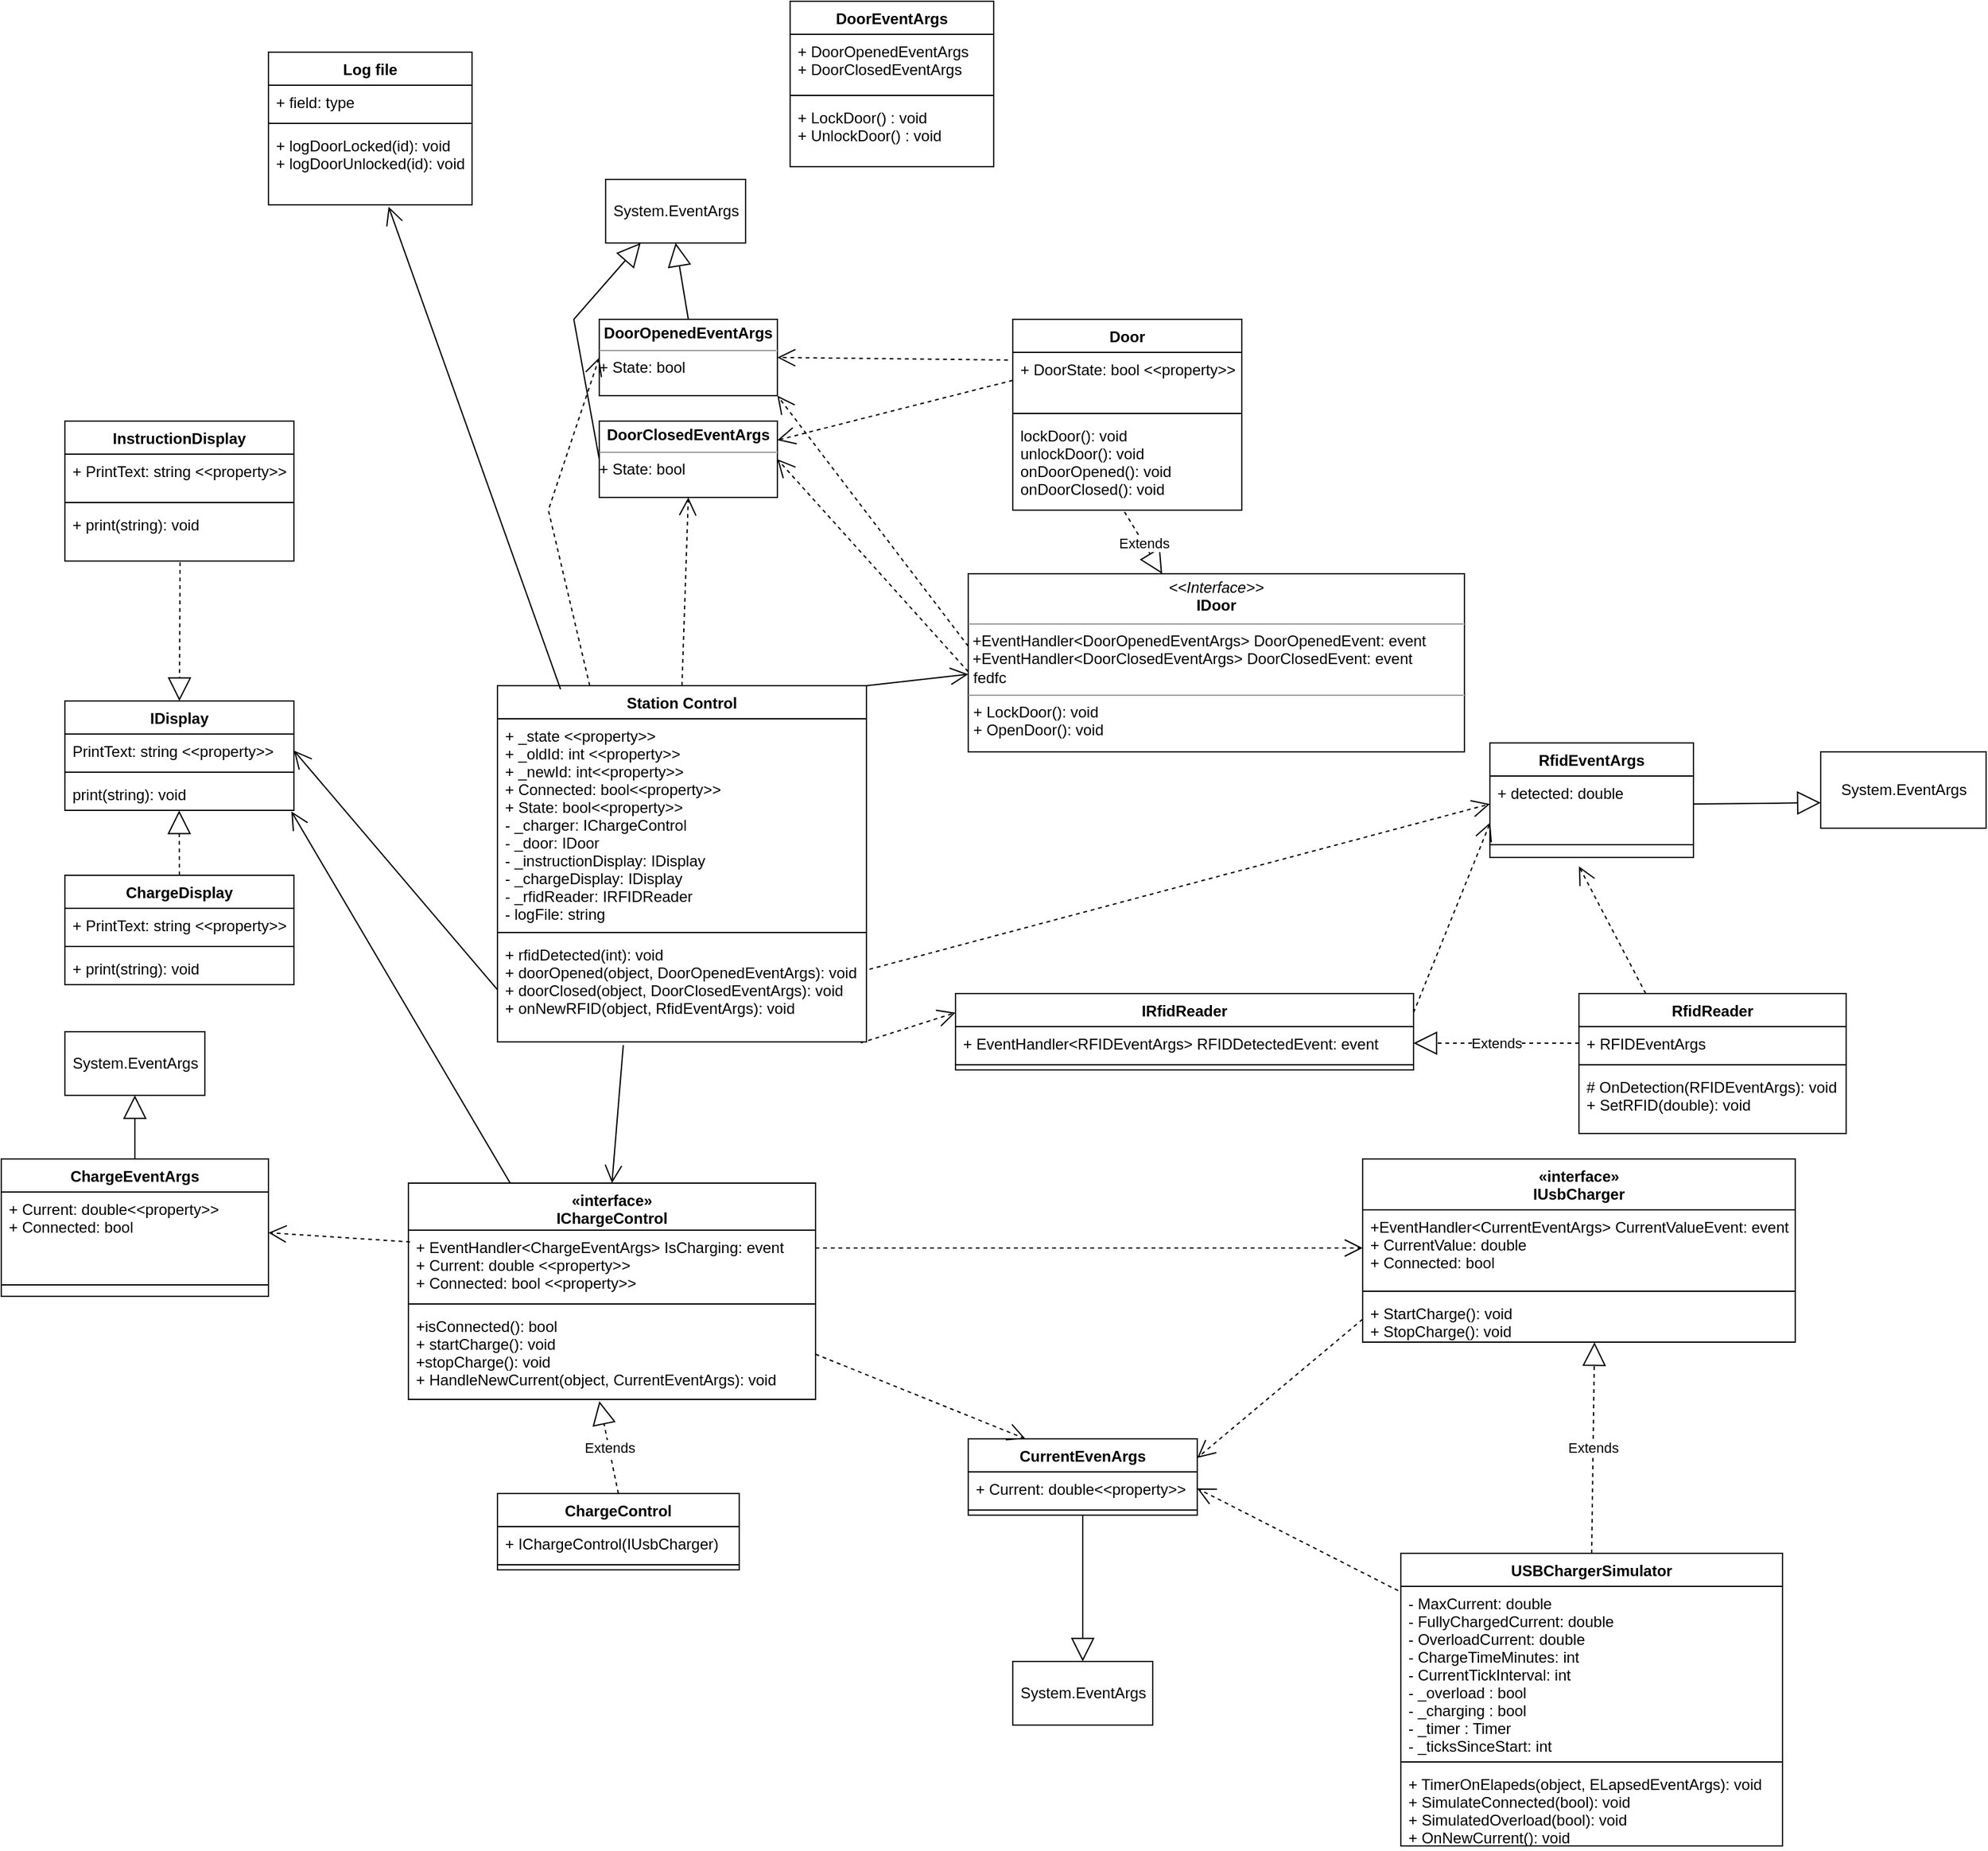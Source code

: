 <mxfile version="13.9.9" type="device"><diagram id="M8B4L-a6cHP2APJxVHDF" name="Side-1"><mxGraphModel dx="1504" dy="2314" grid="1" gridSize="10" guides="1" tooltips="1" connect="1" arrows="1" fold="1" page="1" pageScale="1" pageWidth="1200" pageHeight="1600" math="0" shadow="0"><root><mxCell id="0"/><mxCell id="1" parent="0"/><mxCell id="GhwjxGsXcL0qUjxKpyKz-1" value="InstructionDisplay" style="swimlane;fontStyle=1;align=center;verticalAlign=top;childLayout=stackLayout;horizontal=1;startSize=26;horizontalStack=0;resizeParent=1;resizeParentMax=0;resizeLast=0;collapsible=1;marginBottom=0;" parent="1" vertex="1"><mxGeometry x="100" y="60" width="180" height="110" as="geometry"/></mxCell><mxCell id="GhwjxGsXcL0qUjxKpyKz-2" value="+ PrintText: string &lt;&lt;property&gt;&gt;" style="text;strokeColor=none;fillColor=none;align=left;verticalAlign=top;spacingLeft=4;spacingRight=4;overflow=hidden;rotatable=0;points=[[0,0.5],[1,0.5]];portConstraint=eastwest;" parent="GhwjxGsXcL0qUjxKpyKz-1" vertex="1"><mxGeometry y="26" width="180" height="34" as="geometry"/></mxCell><mxCell id="GhwjxGsXcL0qUjxKpyKz-3" value="" style="line;strokeWidth=1;fillColor=none;align=left;verticalAlign=middle;spacingTop=-1;spacingLeft=3;spacingRight=3;rotatable=0;labelPosition=right;points=[];portConstraint=eastwest;" parent="GhwjxGsXcL0qUjxKpyKz-1" vertex="1"><mxGeometry y="60" width="180" height="8" as="geometry"/></mxCell><mxCell id="GhwjxGsXcL0qUjxKpyKz-4" value="+ print(string): void" style="text;strokeColor=none;fillColor=none;align=left;verticalAlign=top;spacingLeft=4;spacingRight=4;overflow=hidden;rotatable=0;points=[[0,0.5],[1,0.5]];portConstraint=eastwest;" parent="GhwjxGsXcL0qUjxKpyKz-1" vertex="1"><mxGeometry y="68" width="180" height="42" as="geometry"/></mxCell><mxCell id="GhwjxGsXcL0qUjxKpyKz-5" value="ChargeControl" style="swimlane;fontStyle=1;align=center;verticalAlign=top;childLayout=stackLayout;horizontal=1;startSize=26;horizontalStack=0;resizeParent=1;resizeParentMax=0;resizeLast=0;collapsible=1;marginBottom=0;" parent="1" vertex="1"><mxGeometry x="440" y="903" width="190" height="60" as="geometry"/></mxCell><mxCell id="GhwjxGsXcL0qUjxKpyKz-6" value="+ IChargeControl(IUsbCharger)" style="text;strokeColor=none;fillColor=none;align=left;verticalAlign=top;spacingLeft=4;spacingRight=4;overflow=hidden;rotatable=0;points=[[0,0.5],[1,0.5]];portConstraint=eastwest;" parent="GhwjxGsXcL0qUjxKpyKz-5" vertex="1"><mxGeometry y="26" width="190" height="26" as="geometry"/></mxCell><mxCell id="GhwjxGsXcL0qUjxKpyKz-7" value="" style="line;strokeWidth=1;fillColor=none;align=left;verticalAlign=middle;spacingTop=-1;spacingLeft=3;spacingRight=3;rotatable=0;labelPosition=right;points=[];portConstraint=eastwest;" parent="GhwjxGsXcL0qUjxKpyKz-5" vertex="1"><mxGeometry y="52" width="190" height="8" as="geometry"/></mxCell><mxCell id="GhwjxGsXcL0qUjxKpyKz-9" value="Station Control" style="swimlane;fontStyle=1;align=center;verticalAlign=top;childLayout=stackLayout;horizontal=1;startSize=26;horizontalStack=0;resizeParent=1;resizeParentMax=0;resizeLast=0;collapsible=1;marginBottom=0;" parent="1" vertex="1"><mxGeometry x="440" y="268" width="290" height="280" as="geometry"/></mxCell><mxCell id="GhwjxGsXcL0qUjxKpyKz-10" value="+ _state &lt;&lt;property&gt;&gt;&#10;+ _oldId: int &lt;&lt;property&gt;&gt;&#10;+ _newId: int&lt;&lt;property&gt;&gt;&#10;+ Connected: bool&lt;&lt;property&gt;&gt;&#10;+ State: bool&lt;&lt;property&gt;&gt;&#10;- _charger: IChargeControl&#10;- _door: IDoor&#10;- _instructionDisplay: IDisplay&#10;- _chargeDisplay: IDisplay&#10;- _rfidReader: IRFIDReader&#10;- logFile: string" style="text;strokeColor=none;fillColor=none;align=left;verticalAlign=top;spacingLeft=4;spacingRight=4;overflow=hidden;rotatable=0;points=[[0,0.5],[1,0.5]];portConstraint=eastwest;" parent="GhwjxGsXcL0qUjxKpyKz-9" vertex="1"><mxGeometry y="26" width="290" height="164" as="geometry"/></mxCell><mxCell id="GhwjxGsXcL0qUjxKpyKz-11" value="" style="line;strokeWidth=1;fillColor=none;align=left;verticalAlign=middle;spacingTop=-1;spacingLeft=3;spacingRight=3;rotatable=0;labelPosition=right;points=[];portConstraint=eastwest;" parent="GhwjxGsXcL0qUjxKpyKz-9" vertex="1"><mxGeometry y="190" width="290" height="8" as="geometry"/></mxCell><mxCell id="GhwjxGsXcL0qUjxKpyKz-12" value="+ rfidDetected(int): void&#10;+ doorOpened(object, DoorOpenedEventArgs): void&#10;+ doorClosed(object, DoorClosedEventArgs): void&#10;+ onNewRFID(object, RfidEventArgs): void&#10;" style="text;strokeColor=none;fillColor=none;align=left;verticalAlign=top;spacingLeft=4;spacingRight=4;overflow=hidden;rotatable=0;points=[[0,0.5],[1,0.5]];portConstraint=eastwest;" parent="GhwjxGsXcL0qUjxKpyKz-9" vertex="1"><mxGeometry y="198" width="290" height="82" as="geometry"/></mxCell><mxCell id="GhwjxGsXcL0qUjxKpyKz-21" value="Log file" style="swimlane;fontStyle=1;align=center;verticalAlign=top;childLayout=stackLayout;horizontal=1;startSize=26;horizontalStack=0;resizeParent=1;resizeParentMax=0;resizeLast=0;collapsible=1;marginBottom=0;" parent="1" vertex="1"><mxGeometry x="260" y="-230" width="160" height="120" as="geometry"/></mxCell><mxCell id="GhwjxGsXcL0qUjxKpyKz-22" value="+ field: type" style="text;strokeColor=none;fillColor=none;align=left;verticalAlign=top;spacingLeft=4;spacingRight=4;overflow=hidden;rotatable=0;points=[[0,0.5],[1,0.5]];portConstraint=eastwest;" parent="GhwjxGsXcL0qUjxKpyKz-21" vertex="1"><mxGeometry y="26" width="160" height="26" as="geometry"/></mxCell><mxCell id="GhwjxGsXcL0qUjxKpyKz-23" value="" style="line;strokeWidth=1;fillColor=none;align=left;verticalAlign=middle;spacingTop=-1;spacingLeft=3;spacingRight=3;rotatable=0;labelPosition=right;points=[];portConstraint=eastwest;" parent="GhwjxGsXcL0qUjxKpyKz-21" vertex="1"><mxGeometry y="52" width="160" height="8" as="geometry"/></mxCell><mxCell id="GhwjxGsXcL0qUjxKpyKz-24" value="+ logDoorLocked(id): void&#10;+ logDoorUnlocked(id): void" style="text;strokeColor=none;fillColor=none;align=left;verticalAlign=top;spacingLeft=4;spacingRight=4;overflow=hidden;rotatable=0;points=[[0,0.5],[1,0.5]];portConstraint=eastwest;" parent="GhwjxGsXcL0qUjxKpyKz-21" vertex="1"><mxGeometry y="60" width="160" height="60" as="geometry"/></mxCell><mxCell id="GhwjxGsXcL0qUjxKpyKz-25" value="USBChargerSimulator" style="swimlane;fontStyle=1;align=center;verticalAlign=top;childLayout=stackLayout;horizontal=1;startSize=26;horizontalStack=0;resizeParent=1;resizeParentMax=0;resizeLast=0;collapsible=1;marginBottom=0;" parent="1" vertex="1"><mxGeometry x="1150" y="950" width="300" height="230" as="geometry"/></mxCell><mxCell id="GhwjxGsXcL0qUjxKpyKz-26" value="- MaxCurrent: double&#10;- FullyChargedCurrent: double&#10;- OverloadCurrent: double&#10;- ChargeTimeMinutes: int&#10;- CurrentTickInterval: int&#10;- _overload : bool&#10;- _charging : bool&#10;- _timer : Timer&#10;- _ticksSinceStart: int" style="text;strokeColor=none;fillColor=none;align=left;verticalAlign=top;spacingLeft=4;spacingRight=4;overflow=hidden;rotatable=0;points=[[0,0.5],[1,0.5]];portConstraint=eastwest;" parent="GhwjxGsXcL0qUjxKpyKz-25" vertex="1"><mxGeometry y="26" width="300" height="134" as="geometry"/></mxCell><mxCell id="GhwjxGsXcL0qUjxKpyKz-27" value="" style="line;strokeWidth=1;fillColor=none;align=left;verticalAlign=middle;spacingTop=-1;spacingLeft=3;spacingRight=3;rotatable=0;labelPosition=right;points=[];portConstraint=eastwest;" parent="GhwjxGsXcL0qUjxKpyKz-25" vertex="1"><mxGeometry y="160" width="300" height="8" as="geometry"/></mxCell><mxCell id="GhwjxGsXcL0qUjxKpyKz-28" value="+ TimerOnElapeds(object, ELapsedEventArgs): void&#10;+ SimulateConnected(bool): void&#10;+ SimulatedOverload(bool): void&#10;+ OnNewCurrent(): void" style="text;strokeColor=none;fillColor=none;align=left;verticalAlign=top;spacingLeft=4;spacingRight=4;overflow=hidden;rotatable=0;points=[[0,0.5],[1,0.5]];portConstraint=eastwest;" parent="GhwjxGsXcL0qUjxKpyKz-25" vertex="1"><mxGeometry y="168" width="300" height="62" as="geometry"/></mxCell><mxCell id="GhwjxGsXcL0qUjxKpyKz-32" value="Extends" style="endArrow=block;endSize=16;endFill=0;html=1;rounded=0;exitX=0.5;exitY=0;exitDx=0;exitDy=0;entryX=0.536;entryY=1.005;entryDx=0;entryDy=0;entryPerimeter=0;dashed=1;" parent="1" source="GhwjxGsXcL0qUjxKpyKz-25" target="GhwjxGsXcL0qUjxKpyKz-43" edge="1"><mxGeometry width="160" relative="1" as="geometry"><mxPoint x="1170" y="670" as="sourcePoint"/><mxPoint x="1278" y="630" as="targetPoint"/></mxGeometry></mxCell><mxCell id="GhwjxGsXcL0qUjxKpyKz-33" value="Extends" style="endArrow=block;endSize=16;endFill=0;html=1;rounded=0;dashed=1;exitX=0.488;exitY=1.019;exitDx=0;exitDy=0;exitPerimeter=0;" parent="1" edge="1" target="pkkwGSRMm9zGCnk-xLgC-27" source="WpvBjVTXzfyL3AGCRuRO-4"><mxGeometry width="160" relative="1" as="geometry"><mxPoint x="890" y="160" as="sourcePoint"/><mxPoint x="890" y="230" as="targetPoint"/></mxGeometry></mxCell><mxCell id="GhwjxGsXcL0qUjxKpyKz-35" value="Extends" style="endArrow=block;endSize=16;endFill=0;html=1;rounded=0;exitX=0.5;exitY=0;exitDx=0;exitDy=0;entryX=0.469;entryY=1.02;entryDx=0;entryDy=0;entryPerimeter=0;dashed=1;" parent="1" source="GhwjxGsXcL0qUjxKpyKz-5" target="GhwjxGsXcL0qUjxKpyKz-69" edge="1"><mxGeometry width="160" relative="1" as="geometry"><mxPoint x="644.5" y="683" as="sourcePoint"/><mxPoint x="520" y="788" as="targetPoint"/></mxGeometry></mxCell><mxCell id="GhwjxGsXcL0qUjxKpyKz-36" value="RfidReader" style="swimlane;fontStyle=1;align=center;verticalAlign=top;childLayout=stackLayout;horizontal=1;startSize=26;horizontalStack=0;resizeParent=1;resizeParentMax=0;resizeLast=0;collapsible=1;marginBottom=0;" parent="1" vertex="1"><mxGeometry x="1290" y="510" width="210" height="110" as="geometry"/></mxCell><mxCell id="GhwjxGsXcL0qUjxKpyKz-37" value="+ RFIDEventArgs" style="text;strokeColor=none;fillColor=none;align=left;verticalAlign=top;spacingLeft=4;spacingRight=4;overflow=hidden;rotatable=0;points=[[0,0.5],[1,0.5]];portConstraint=eastwest;" parent="GhwjxGsXcL0qUjxKpyKz-36" vertex="1"><mxGeometry y="26" width="210" height="26" as="geometry"/></mxCell><mxCell id="GhwjxGsXcL0qUjxKpyKz-38" value="" style="line;strokeWidth=1;fillColor=none;align=left;verticalAlign=middle;spacingTop=-1;spacingLeft=3;spacingRight=3;rotatable=0;labelPosition=right;points=[];portConstraint=eastwest;" parent="GhwjxGsXcL0qUjxKpyKz-36" vertex="1"><mxGeometry y="52" width="210" height="8" as="geometry"/></mxCell><mxCell id="GhwjxGsXcL0qUjxKpyKz-39" value="# OnDetection(RFIDEventArgs): void&#10;+ SetRFID(double): void" style="text;strokeColor=none;fillColor=none;align=left;verticalAlign=top;spacingLeft=4;spacingRight=4;overflow=hidden;rotatable=0;points=[[0,0.5],[1,0.5]];portConstraint=eastwest;" parent="GhwjxGsXcL0qUjxKpyKz-36" vertex="1"><mxGeometry y="60" width="210" height="50" as="geometry"/></mxCell><mxCell id="GhwjxGsXcL0qUjxKpyKz-40" value="«interface»&#10;IUsbCharger" style="swimlane;fontStyle=1;align=center;verticalAlign=top;childLayout=stackLayout;horizontal=1;startSize=40;horizontalStack=0;resizeParent=1;resizeParentMax=0;resizeLast=0;collapsible=1;marginBottom=0;" parent="1" vertex="1"><mxGeometry x="1120" y="640" width="340" height="144" as="geometry"/></mxCell><mxCell id="GhwjxGsXcL0qUjxKpyKz-41" value="+EventHandler&lt;CurrentEventArgs&gt; CurrentValueEvent: event&#10;+ CurrentValue: double&#10;+ Connected: bool" style="text;strokeColor=none;fillColor=none;align=left;verticalAlign=top;spacingLeft=4;spacingRight=4;overflow=hidden;rotatable=0;points=[[0,0.5],[1,0.5]];portConstraint=eastwest;" parent="GhwjxGsXcL0qUjxKpyKz-40" vertex="1"><mxGeometry y="40" width="340" height="60" as="geometry"/></mxCell><mxCell id="GhwjxGsXcL0qUjxKpyKz-42" value="" style="line;strokeWidth=1;fillColor=none;align=left;verticalAlign=middle;spacingTop=-1;spacingLeft=3;spacingRight=3;rotatable=0;labelPosition=right;points=[];portConstraint=eastwest;" parent="GhwjxGsXcL0qUjxKpyKz-40" vertex="1"><mxGeometry y="100" width="340" height="8" as="geometry"/></mxCell><mxCell id="GhwjxGsXcL0qUjxKpyKz-43" value="+ StartCharge(): void&#10;+ StopCharge(): void" style="text;strokeColor=none;fillColor=none;align=left;verticalAlign=top;spacingLeft=4;spacingRight=4;overflow=hidden;rotatable=0;points=[[0,0.5],[1,0.5]];portConstraint=eastwest;" parent="GhwjxGsXcL0qUjxKpyKz-40" vertex="1"><mxGeometry y="108" width="340" height="36" as="geometry"/></mxCell><mxCell id="GhwjxGsXcL0qUjxKpyKz-50" value="System.EventArgs" style="html=1;" parent="1" vertex="1"><mxGeometry x="845" y="1035" width="110" height="50" as="geometry"/></mxCell><mxCell id="GhwjxGsXcL0qUjxKpyKz-51" value="CurrentEvenArgs" style="swimlane;fontStyle=1;align=center;verticalAlign=top;childLayout=stackLayout;horizontal=1;startSize=26;horizontalStack=0;resizeParent=1;resizeParentMax=0;resizeLast=0;collapsible=1;marginBottom=0;" parent="1" vertex="1"><mxGeometry x="810" y="860" width="180" height="60" as="geometry"/></mxCell><mxCell id="GhwjxGsXcL0qUjxKpyKz-52" value="+ Current: double&lt;&lt;property&gt;&gt;" style="text;strokeColor=none;fillColor=none;align=left;verticalAlign=top;spacingLeft=4;spacingRight=4;overflow=hidden;rotatable=0;points=[[0,0.5],[1,0.5]];portConstraint=eastwest;" parent="GhwjxGsXcL0qUjxKpyKz-51" vertex="1"><mxGeometry y="26" width="180" height="26" as="geometry"/></mxCell><mxCell id="GhwjxGsXcL0qUjxKpyKz-53" value="" style="line;strokeWidth=1;fillColor=none;align=left;verticalAlign=middle;spacingTop=-1;spacingLeft=3;spacingRight=3;rotatable=0;labelPosition=right;points=[];portConstraint=eastwest;" parent="GhwjxGsXcL0qUjxKpyKz-51" vertex="1"><mxGeometry y="52" width="180" height="8" as="geometry"/></mxCell><mxCell id="GhwjxGsXcL0qUjxKpyKz-55" value="" style="endArrow=block;endSize=16;endFill=0;html=1;rounded=0;exitX=0.5;exitY=1;exitDx=0;exitDy=0;entryX=0.5;entryY=0;entryDx=0;entryDy=0;" parent="1" source="GhwjxGsXcL0qUjxKpyKz-51" target="GhwjxGsXcL0qUjxKpyKz-50" edge="1"><mxGeometry x="0.143" y="-19" width="160" relative="1" as="geometry"><mxPoint x="900" y="942" as="sourcePoint"/><mxPoint x="900" y="1032" as="targetPoint"/><mxPoint as="offset"/></mxGeometry></mxCell><mxCell id="GhwjxGsXcL0qUjxKpyKz-57" value="System.EventArgs" style="html=1;" parent="1" vertex="1"><mxGeometry x="100" y="540" width="110" height="50" as="geometry"/></mxCell><mxCell id="GhwjxGsXcL0qUjxKpyKz-58" value="ChargeEventArgs" style="swimlane;fontStyle=1;align=center;verticalAlign=top;childLayout=stackLayout;horizontal=1;startSize=26;horizontalStack=0;resizeParent=1;resizeParentMax=0;resizeLast=0;collapsible=1;marginBottom=0;" parent="1" vertex="1"><mxGeometry x="50" y="640" width="210" height="108" as="geometry"/></mxCell><mxCell id="GhwjxGsXcL0qUjxKpyKz-59" value="+ Current: double&lt;&lt;property&gt;&gt;&#10;+ Connected: bool&#10;" style="text;strokeColor=none;fillColor=none;align=left;verticalAlign=top;spacingLeft=4;spacingRight=4;overflow=hidden;rotatable=0;points=[[0,0.5],[1,0.5]];portConstraint=eastwest;" parent="GhwjxGsXcL0qUjxKpyKz-58" vertex="1"><mxGeometry y="26" width="210" height="64" as="geometry"/></mxCell><mxCell id="GhwjxGsXcL0qUjxKpyKz-60" value="" style="line;strokeWidth=1;fillColor=none;align=left;verticalAlign=middle;spacingTop=-1;spacingLeft=3;spacingRight=3;rotatable=0;labelPosition=right;points=[];portConstraint=eastwest;" parent="GhwjxGsXcL0qUjxKpyKz-58" vertex="1"><mxGeometry y="90" width="210" height="18" as="geometry"/></mxCell><mxCell id="GhwjxGsXcL0qUjxKpyKz-61" value="" style="endArrow=block;endSize=16;endFill=0;html=1;rounded=0;exitX=0.5;exitY=0;exitDx=0;exitDy=0;entryX=0.5;entryY=1;entryDx=0;entryDy=0;" parent="1" source="GhwjxGsXcL0qUjxKpyKz-58" target="GhwjxGsXcL0qUjxKpyKz-57" edge="1"><mxGeometry x="0.143" y="-19" width="160" relative="1" as="geometry"><mxPoint x="195" y="885.82" as="sourcePoint"/><mxPoint x="197.24" y="770" as="targetPoint"/><mxPoint as="offset"/></mxGeometry></mxCell><mxCell id="GhwjxGsXcL0qUjxKpyKz-62" value="" style="endArrow=open;endSize=12;dashed=1;html=1;rounded=0;exitX=0.004;exitY=0.272;exitDx=0;exitDy=0;entryX=1;entryY=0.5;entryDx=0;entryDy=0;exitPerimeter=0;" parent="1" source="GhwjxGsXcL0qUjxKpyKz-66" target="GhwjxGsXcL0qUjxKpyKz-59" edge="1"><mxGeometry width="160" relative="1" as="geometry"><mxPoint x="349.66" y="692.36" as="sourcePoint"/><mxPoint x="835.86" y="470.16" as="targetPoint"/></mxGeometry></mxCell><mxCell id="GhwjxGsXcL0qUjxKpyKz-63" value="" style="endArrow=open;endSize=12;dashed=1;html=1;rounded=0;exitX=1;exitY=0.5;exitDx=0;exitDy=0;entryX=0;entryY=0.5;entryDx=0;entryDy=0;" parent="1" target="GhwjxGsXcL0qUjxKpyKz-41" edge="1"><mxGeometry width="160" relative="1" as="geometry"><mxPoint x="690" y="710" as="sourcePoint"/><mxPoint x="620" y="950.64" as="targetPoint"/></mxGeometry></mxCell><mxCell id="GhwjxGsXcL0qUjxKpyKz-66" value="«interface»&#10;IChargeControl" style="swimlane;fontStyle=1;align=center;verticalAlign=top;childLayout=stackLayout;horizontal=1;startSize=37;horizontalStack=0;resizeParent=1;resizeParentMax=0;resizeLast=0;collapsible=1;marginBottom=0;" parent="1" vertex="1"><mxGeometry x="370" y="659" width="320" height="170" as="geometry"/></mxCell><mxCell id="GhwjxGsXcL0qUjxKpyKz-67" value="+ EventHandler&lt;ChargeEventArgs&gt; IsCharging: event&#10;+ Current: double &lt;&lt;property&gt;&gt;&#10;+ Connected: bool &lt;&lt;property&gt;&gt;" style="text;strokeColor=none;fillColor=none;align=left;verticalAlign=top;spacingLeft=4;spacingRight=4;overflow=hidden;rotatable=0;points=[[0,0.5],[1,0.5]];portConstraint=eastwest;" parent="GhwjxGsXcL0qUjxKpyKz-66" vertex="1"><mxGeometry y="37" width="320" height="54" as="geometry"/></mxCell><mxCell id="GhwjxGsXcL0qUjxKpyKz-68" value="" style="line;strokeWidth=1;fillColor=none;align=left;verticalAlign=middle;spacingTop=-1;spacingLeft=3;spacingRight=3;rotatable=0;labelPosition=right;points=[];portConstraint=eastwest;" parent="GhwjxGsXcL0qUjxKpyKz-66" vertex="1"><mxGeometry y="91" width="320" height="8" as="geometry"/></mxCell><mxCell id="GhwjxGsXcL0qUjxKpyKz-69" value="+isConnected(): bool&#10;+ startCharge(): void&#10;+stopCharge(): void&#10;+ HandleNewCurrent(object, CurrentEventArgs): void" style="text;strokeColor=none;fillColor=none;align=left;verticalAlign=top;spacingLeft=4;spacingRight=4;overflow=hidden;rotatable=0;points=[[0,0.5],[1,0.5]];portConstraint=eastwest;" parent="GhwjxGsXcL0qUjxKpyKz-66" vertex="1"><mxGeometry y="99" width="320" height="71" as="geometry"/></mxCell><mxCell id="WpvBjVTXzfyL3AGCRuRO-1" value="Door" style="swimlane;fontStyle=1;align=center;verticalAlign=top;childLayout=stackLayout;horizontal=1;startSize=26;horizontalStack=0;resizeParent=1;resizeParentMax=0;resizeLast=0;collapsible=1;marginBottom=0;" parent="1" vertex="1"><mxGeometry x="845" y="-20" width="180" height="150" as="geometry"><mxRectangle x="810" width="60" height="26" as="alternateBounds"/></mxGeometry></mxCell><mxCell id="WpvBjVTXzfyL3AGCRuRO-2" value="+ DoorState: bool &lt;&lt;property&gt;&gt;" style="text;strokeColor=none;fillColor=none;align=left;verticalAlign=top;spacingLeft=4;spacingRight=4;overflow=hidden;rotatable=0;points=[[0,0.5],[1,0.5]];portConstraint=eastwest;" parent="WpvBjVTXzfyL3AGCRuRO-1" vertex="1"><mxGeometry y="26" width="180" height="44" as="geometry"/></mxCell><mxCell id="WpvBjVTXzfyL3AGCRuRO-3" value="" style="line;strokeWidth=1;fillColor=none;align=left;verticalAlign=middle;spacingTop=-1;spacingLeft=3;spacingRight=3;rotatable=0;labelPosition=right;points=[];portConstraint=eastwest;" parent="WpvBjVTXzfyL3AGCRuRO-1" vertex="1"><mxGeometry y="70" width="180" height="8" as="geometry"/></mxCell><mxCell id="WpvBjVTXzfyL3AGCRuRO-4" value="lockDoor(): void&#10;unlockDoor(): void&#10;onDoorOpened(): void&#10;onDoorClosed(): void" style="text;strokeColor=none;fillColor=none;align=left;verticalAlign=top;spacingLeft=4;spacingRight=4;overflow=hidden;rotatable=0;points=[[0,0.5],[1,0.5]];portConstraint=eastwest;" parent="WpvBjVTXzfyL3AGCRuRO-1" vertex="1"><mxGeometry y="78" width="180" height="72" as="geometry"/></mxCell><mxCell id="WpvBjVTXzfyL3AGCRuRO-5" value="IDisplay" style="swimlane;fontStyle=1;align=center;verticalAlign=top;childLayout=stackLayout;horizontal=1;startSize=26;horizontalStack=0;resizeParent=1;resizeParentMax=0;resizeLast=0;collapsible=1;marginBottom=0;" parent="1" vertex="1"><mxGeometry x="100" y="280" width="180" height="86" as="geometry"/></mxCell><mxCell id="WpvBjVTXzfyL3AGCRuRO-6" value="PrintText: string &lt;&lt;property&gt;&gt;" style="text;strokeColor=none;fillColor=none;align=left;verticalAlign=top;spacingLeft=4;spacingRight=4;overflow=hidden;rotatable=0;points=[[0,0.5],[1,0.5]];portConstraint=eastwest;" parent="WpvBjVTXzfyL3AGCRuRO-5" vertex="1"><mxGeometry y="26" width="180" height="26" as="geometry"/></mxCell><mxCell id="WpvBjVTXzfyL3AGCRuRO-7" value="" style="line;strokeWidth=1;fillColor=none;align=left;verticalAlign=middle;spacingTop=-1;spacingLeft=3;spacingRight=3;rotatable=0;labelPosition=right;points=[];portConstraint=eastwest;" parent="WpvBjVTXzfyL3AGCRuRO-5" vertex="1"><mxGeometry y="52" width="180" height="8" as="geometry"/></mxCell><mxCell id="WpvBjVTXzfyL3AGCRuRO-8" value="print(string): void" style="text;strokeColor=none;fillColor=none;align=left;verticalAlign=top;spacingLeft=4;spacingRight=4;overflow=hidden;rotatable=0;points=[[0,0.5],[1,0.5]];portConstraint=eastwest;" parent="WpvBjVTXzfyL3AGCRuRO-5" vertex="1"><mxGeometry y="60" width="180" height="26" as="geometry"/></mxCell><mxCell id="WpvBjVTXzfyL3AGCRuRO-9" value="IRfidReader" style="swimlane;fontStyle=1;align=center;verticalAlign=top;childLayout=stackLayout;horizontal=1;startSize=26;horizontalStack=0;resizeParent=1;resizeParentMax=0;resizeLast=0;collapsible=1;marginBottom=0;" parent="1" vertex="1"><mxGeometry x="800" y="510" width="360" height="60" as="geometry"/></mxCell><mxCell id="WpvBjVTXzfyL3AGCRuRO-10" value="+ EventHandler&lt;RFIDEventArgs&gt; RFIDDetectedEvent: event" style="text;strokeColor=none;fillColor=none;align=left;verticalAlign=top;spacingLeft=4;spacingRight=4;overflow=hidden;rotatable=0;points=[[0,0.5],[1,0.5]];portConstraint=eastwest;" parent="WpvBjVTXzfyL3AGCRuRO-9" vertex="1"><mxGeometry y="26" width="360" height="26" as="geometry"/></mxCell><mxCell id="WpvBjVTXzfyL3AGCRuRO-11" value="" style="line;strokeWidth=1;fillColor=none;align=left;verticalAlign=middle;spacingTop=-1;spacingLeft=3;spacingRight=3;rotatable=0;labelPosition=right;points=[];portConstraint=eastwest;" parent="WpvBjVTXzfyL3AGCRuRO-9" vertex="1"><mxGeometry y="52" width="360" height="8" as="geometry"/></mxCell><mxCell id="WpvBjVTXzfyL3AGCRuRO-13" value="System.EventArgs" style="html=1;" parent="1" vertex="1"><mxGeometry x="525" y="-130" width="110" height="50" as="geometry"/></mxCell><mxCell id="WpvBjVTXzfyL3AGCRuRO-17" value="" style="endArrow=block;endSize=16;endFill=0;html=1;rounded=0;entryX=0.5;entryY=1;entryDx=0;entryDy=0;exitX=0.5;exitY=0;exitDx=0;exitDy=0;" parent="1" source="pkkwGSRMm9zGCnk-xLgC-6" target="WpvBjVTXzfyL3AGCRuRO-13" edge="1"><mxGeometry x="0.143" y="-19" width="160" relative="1" as="geometry"><mxPoint x="570" y="-50" as="sourcePoint"/><mxPoint x="612.24" y="100" as="targetPoint"/><mxPoint as="offset"/></mxGeometry></mxCell><mxCell id="WpvBjVTXzfyL3AGCRuRO-18" value="DoorEventArgs" style="swimlane;fontStyle=1;align=center;verticalAlign=top;childLayout=stackLayout;horizontal=1;startSize=26;horizontalStack=0;resizeParent=1;resizeParentMax=0;resizeLast=0;collapsible=1;marginBottom=0;" parent="1" vertex="1"><mxGeometry x="670" y="-270" width="160" height="130" as="geometry"/></mxCell><mxCell id="WpvBjVTXzfyL3AGCRuRO-19" value="+ DoorOpenedEventArgs&#10;+ DoorClosedEventArgs" style="text;strokeColor=none;fillColor=none;align=left;verticalAlign=top;spacingLeft=4;spacingRight=4;overflow=hidden;rotatable=0;points=[[0,0.5],[1,0.5]];portConstraint=eastwest;" parent="WpvBjVTXzfyL3AGCRuRO-18" vertex="1"><mxGeometry y="26" width="160" height="44" as="geometry"/></mxCell><mxCell id="WpvBjVTXzfyL3AGCRuRO-20" value="" style="line;strokeWidth=1;fillColor=none;align=left;verticalAlign=middle;spacingTop=-1;spacingLeft=3;spacingRight=3;rotatable=0;labelPosition=right;points=[];portConstraint=eastwest;" parent="WpvBjVTXzfyL3AGCRuRO-18" vertex="1"><mxGeometry y="70" width="160" height="8" as="geometry"/></mxCell><mxCell id="WpvBjVTXzfyL3AGCRuRO-21" value="+ LockDoor() : void&#10;+ UnlockDoor() : void" style="text;strokeColor=none;fillColor=none;align=left;verticalAlign=top;spacingLeft=4;spacingRight=4;overflow=hidden;rotatable=0;points=[[0,0.5],[1,0.5]];portConstraint=eastwest;" parent="WpvBjVTXzfyL3AGCRuRO-18" vertex="1"><mxGeometry y="78" width="160" height="52" as="geometry"/></mxCell><mxCell id="WpvBjVTXzfyL3AGCRuRO-22" value="" style="endArrow=open;endSize=12;dashed=1;html=1;rounded=0;entryX=1;entryY=0.5;entryDx=0;entryDy=0;exitX=-0.021;exitY=0.136;exitDx=0;exitDy=0;exitPerimeter=0;" parent="1" target="pkkwGSRMm9zGCnk-xLgC-6" edge="1" source="WpvBjVTXzfyL3AGCRuRO-2"><mxGeometry width="160" relative="1" as="geometry"><mxPoint x="810" y="42" as="sourcePoint"/><mxPoint x="720" y="28" as="targetPoint"/></mxGeometry></mxCell><mxCell id="WpvBjVTXzfyL3AGCRuRO-23" value="System.EventArgs" style="html=1;" parent="1" vertex="1"><mxGeometry x="1480" y="320" width="130" height="60" as="geometry"/></mxCell><mxCell id="WpvBjVTXzfyL3AGCRuRO-24" value="" style="endArrow=block;endSize=16;endFill=0;html=1;rounded=0;exitX=1;exitY=0.5;exitDx=0;exitDy=0;" parent="1" source="WpvBjVTXzfyL3AGCRuRO-26" edge="1"><mxGeometry x="0.143" y="-19" width="160" relative="1" as="geometry"><mxPoint x="1420" y="290" as="sourcePoint"/><mxPoint x="1480" y="360" as="targetPoint"/><mxPoint as="offset"/></mxGeometry></mxCell><mxCell id="WpvBjVTXzfyL3AGCRuRO-25" value="RfidEventArgs" style="swimlane;fontStyle=1;align=center;verticalAlign=top;childLayout=stackLayout;horizontal=1;startSize=26;horizontalStack=0;resizeParent=1;resizeParentMax=0;resizeLast=0;collapsible=1;marginBottom=0;" parent="1" vertex="1"><mxGeometry x="1220" y="313" width="160" height="90" as="geometry"/></mxCell><mxCell id="WpvBjVTXzfyL3AGCRuRO-26" value="+ detected: double" style="text;strokeColor=none;fillColor=none;align=left;verticalAlign=top;spacingLeft=4;spacingRight=4;overflow=hidden;rotatable=0;points=[[0,0.5],[1,0.5]];portConstraint=eastwest;" parent="WpvBjVTXzfyL3AGCRuRO-25" vertex="1"><mxGeometry y="26" width="160" height="44" as="geometry"/></mxCell><mxCell id="WpvBjVTXzfyL3AGCRuRO-27" value="" style="line;strokeWidth=1;fillColor=none;align=left;verticalAlign=middle;spacingTop=-1;spacingLeft=3;spacingRight=3;rotatable=0;labelPosition=right;points=[];portConstraint=eastwest;" parent="WpvBjVTXzfyL3AGCRuRO-25" vertex="1"><mxGeometry y="70" width="160" height="20" as="geometry"/></mxCell><mxCell id="WpvBjVTXzfyL3AGCRuRO-30" value="" style="endArrow=block;endSize=16;endFill=0;html=1;rounded=0;entryX=0.5;entryY=0;entryDx=0;entryDy=0;dashed=1;exitX=0.503;exitY=1.024;exitDx=0;exitDy=0;exitPerimeter=0;" parent="1" source="GhwjxGsXcL0qUjxKpyKz-4" target="WpvBjVTXzfyL3AGCRuRO-5" edge="1"><mxGeometry x="0.143" y="-19" width="160" relative="1" as="geometry"><mxPoint x="190" y="190" as="sourcePoint"/><mxPoint x="310" y="363" as="targetPoint"/><mxPoint as="offset"/></mxGeometry></mxCell><mxCell id="WpvBjVTXzfyL3AGCRuRO-31" value="" style="endArrow=open;endSize=12;html=1;rounded=0;exitX=0;exitY=0.5;exitDx=0;exitDy=0;entryX=1;entryY=0.5;entryDx=0;entryDy=0;endFill=0;" parent="1" source="GhwjxGsXcL0qUjxKpyKz-12" target="WpvBjVTXzfyL3AGCRuRO-6" edge="1"><mxGeometry width="160" relative="1" as="geometry"><mxPoint x="700" y="720" as="sourcePoint"/><mxPoint x="900" y="720" as="targetPoint"/></mxGeometry></mxCell><mxCell id="WpvBjVTXzfyL3AGCRuRO-35" value="" style="endArrow=open;endSize=12;dashed=1;html=1;rounded=0;exitX=0.5;exitY=0;exitDx=0;exitDy=0;entryX=0.5;entryY=1;entryDx=0;entryDy=0;" parent="1" source="GhwjxGsXcL0qUjxKpyKz-9" target="pkkwGSRMm9zGCnk-xLgC-7" edge="1"><mxGeometry width="160" relative="1" as="geometry"><mxPoint x="835" y="408" as="sourcePoint"/><mxPoint x="560" y="160" as="targetPoint"/></mxGeometry></mxCell><mxCell id="WpvBjVTXzfyL3AGCRuRO-36" value="" style="endArrow=open;endSize=12;html=1;rounded=0;exitX=1;exitY=0;exitDx=0;exitDy=0;entryX=0;entryY=0.75;entryDx=0;entryDy=0;" parent="1" source="GhwjxGsXcL0qUjxKpyKz-9" edge="1"><mxGeometry width="160" relative="1" as="geometry"><mxPoint x="585" y="286" as="sourcePoint"/><mxPoint x="810" y="259" as="targetPoint"/></mxGeometry></mxCell><mxCell id="WpvBjVTXzfyL3AGCRuRO-37" value="" style="endArrow=open;endSize=12;dashed=1;html=1;rounded=0;exitX=0;exitY=0.25;exitDx=0;exitDy=0;entryX=1;entryY=1;entryDx=0;entryDy=0;" parent="1" target="pkkwGSRMm9zGCnk-xLgC-6" edge="1"><mxGeometry width="160" relative="1" as="geometry"><mxPoint x="810" y="237" as="sourcePoint"/><mxPoint x="710" y="110" as="targetPoint"/></mxGeometry></mxCell><mxCell id="WpvBjVTXzfyL3AGCRuRO-38" value="" style="endArrow=open;endSize=12;dashed=1;html=1;rounded=0;exitX=0.985;exitY=1.009;exitDx=0;exitDy=0;entryX=0;entryY=0.25;entryDx=0;entryDy=0;exitPerimeter=0;" parent="1" source="GhwjxGsXcL0qUjxKpyKz-12" target="WpvBjVTXzfyL3AGCRuRO-9" edge="1"><mxGeometry width="160" relative="1" as="geometry"><mxPoint x="740" y="380" as="sourcePoint"/><mxPoint x="865" y="378.5" as="targetPoint"/></mxGeometry></mxCell><mxCell id="WpvBjVTXzfyL3AGCRuRO-39" value="" style="endArrow=open;endSize=12;dashed=1;html=1;rounded=0;entryX=0;entryY=0.5;entryDx=0;entryDy=0;exitX=1.008;exitY=0.304;exitDx=0;exitDy=0;exitPerimeter=0;" parent="1" source="GhwjxGsXcL0qUjxKpyKz-12" target="WpvBjVTXzfyL3AGCRuRO-26" edge="1"><mxGeometry width="160" relative="1" as="geometry"><mxPoint x="710" y="320" as="sourcePoint"/><mxPoint x="855" y="286.5" as="targetPoint"/></mxGeometry></mxCell><mxCell id="WpvBjVTXzfyL3AGCRuRO-46" value="Extends" style="endArrow=block;endSize=16;endFill=0;html=1;rounded=0;dashed=1;exitX=0;exitY=0.5;exitDx=0;exitDy=0;entryX=1;entryY=0.5;entryDx=0;entryDy=0;" parent="1" source="GhwjxGsXcL0qUjxKpyKz-37" target="WpvBjVTXzfyL3AGCRuRO-10" edge="1"><mxGeometry width="160" relative="1" as="geometry"><mxPoint x="1050" y="640" as="sourcePoint"/><mxPoint x="1050" y="540" as="targetPoint"/></mxGeometry></mxCell><mxCell id="WpvBjVTXzfyL3AGCRuRO-47" value="" style="endArrow=open;endSize=12;dashed=1;html=1;rounded=0;entryX=0.002;entryY=0.83;entryDx=0;entryDy=0;exitX=1;exitY=0.25;exitDx=0;exitDy=0;entryPerimeter=0;" parent="1" source="WpvBjVTXzfyL3AGCRuRO-9" target="WpvBjVTXzfyL3AGCRuRO-26" edge="1"><mxGeometry width="160" relative="1" as="geometry"><mxPoint x="950" y="539" as="sourcePoint"/><mxPoint x="1046" y="412.996" as="targetPoint"/></mxGeometry></mxCell><mxCell id="WpvBjVTXzfyL3AGCRuRO-48" value="" style="endArrow=open;endSize=12;dashed=1;html=1;rounded=0;exitX=0.25;exitY=0;exitDx=0;exitDy=0;" parent="1" source="GhwjxGsXcL0qUjxKpyKz-36" edge="1"><mxGeometry width="160" relative="1" as="geometry"><mxPoint x="960" y="549" as="sourcePoint"/><mxPoint x="1290" y="410" as="targetPoint"/></mxGeometry></mxCell><mxCell id="WpvBjVTXzfyL3AGCRuRO-49" value="" style="endArrow=open;endSize=12;html=1;rounded=0;exitX=0.341;exitY=1.031;exitDx=0;exitDy=0;entryX=0.5;entryY=0;entryDx=0;entryDy=0;endFill=0;exitPerimeter=0;" parent="1" source="GhwjxGsXcL0qUjxKpyKz-12" target="GhwjxGsXcL0qUjxKpyKz-66" edge="1"><mxGeometry width="160" relative="1" as="geometry"><mxPoint x="560" y="578" as="sourcePoint"/><mxPoint x="400" y="586" as="targetPoint"/></mxGeometry></mxCell><mxCell id="WpvBjVTXzfyL3AGCRuRO-50" value="" style="endArrow=open;endSize=12;html=1;rounded=0;exitX=0.171;exitY=0.01;exitDx=0;exitDy=0;entryX=0.59;entryY=1.024;entryDx=0;entryDy=0;endFill=0;exitPerimeter=0;entryPerimeter=0;" parent="1" source="GhwjxGsXcL0qUjxKpyKz-9" target="GhwjxGsXcL0qUjxKpyKz-24" edge="1"><mxGeometry width="160" relative="1" as="geometry"><mxPoint x="450" y="393" as="sourcePoint"/><mxPoint x="290" y="401" as="targetPoint"/></mxGeometry></mxCell><mxCell id="WpvBjVTXzfyL3AGCRuRO-51" value="" style="endArrow=open;endSize=12;dashed=1;html=1;rounded=0;exitX=0;exitY=0.5;exitDx=0;exitDy=0;entryX=1;entryY=0.25;entryDx=0;entryDy=0;" parent="1" source="GhwjxGsXcL0qUjxKpyKz-43" target="GhwjxGsXcL0qUjxKpyKz-51" edge="1"><mxGeometry width="160" relative="1" as="geometry"><mxPoint x="1130" y="800" as="sourcePoint"/><mxPoint x="700" y="800" as="targetPoint"/></mxGeometry></mxCell><mxCell id="WpvBjVTXzfyL3AGCRuRO-52" value="" style="endArrow=open;endSize=12;dashed=1;html=1;rounded=0;exitX=-0.007;exitY=0.025;exitDx=0;exitDy=0;entryX=1;entryY=0.5;entryDx=0;entryDy=0;exitPerimeter=0;" parent="1" source="GhwjxGsXcL0qUjxKpyKz-26" target="GhwjxGsXcL0qUjxKpyKz-52" edge="1"><mxGeometry width="160" relative="1" as="geometry"><mxPoint x="1130" y="776" as="sourcePoint"/><mxPoint x="1000" y="885" as="targetPoint"/></mxGeometry></mxCell><mxCell id="WpvBjVTXzfyL3AGCRuRO-53" value="" style="endArrow=open;endSize=12;dashed=1;html=1;rounded=0;exitX=1;exitY=0.5;exitDx=0;exitDy=0;entryX=0.25;entryY=0;entryDx=0;entryDy=0;" parent="1" source="GhwjxGsXcL0qUjxKpyKz-69" target="GhwjxGsXcL0qUjxKpyKz-51" edge="1"><mxGeometry width="160" relative="1" as="geometry"><mxPoint x="1130" y="776" as="sourcePoint"/><mxPoint x="1000" y="885" as="targetPoint"/></mxGeometry></mxCell><mxCell id="WpvBjVTXzfyL3AGCRuRO-54" value="ChargeDisplay" style="swimlane;fontStyle=1;align=center;verticalAlign=top;childLayout=stackLayout;horizontal=1;startSize=26;horizontalStack=0;resizeParent=1;resizeParentMax=0;resizeLast=0;collapsible=1;marginBottom=0;" parent="1" vertex="1"><mxGeometry x="100" y="417" width="180" height="86" as="geometry"/></mxCell><mxCell id="WpvBjVTXzfyL3AGCRuRO-55" value="+ PrintText: string &lt;&lt;property&gt;&gt;" style="text;strokeColor=none;fillColor=none;align=left;verticalAlign=top;spacingLeft=4;spacingRight=4;overflow=hidden;rotatable=0;points=[[0,0.5],[1,0.5]];portConstraint=eastwest;" parent="WpvBjVTXzfyL3AGCRuRO-54" vertex="1"><mxGeometry y="26" width="180" height="26" as="geometry"/></mxCell><mxCell id="WpvBjVTXzfyL3AGCRuRO-56" value="" style="line;strokeWidth=1;fillColor=none;align=left;verticalAlign=middle;spacingTop=-1;spacingLeft=3;spacingRight=3;rotatable=0;labelPosition=right;points=[];portConstraint=eastwest;" parent="WpvBjVTXzfyL3AGCRuRO-54" vertex="1"><mxGeometry y="52" width="180" height="8" as="geometry"/></mxCell><mxCell id="WpvBjVTXzfyL3AGCRuRO-57" value="+ print(string): void" style="text;strokeColor=none;fillColor=none;align=left;verticalAlign=top;spacingLeft=4;spacingRight=4;overflow=hidden;rotatable=0;points=[[0,0.5],[1,0.5]];portConstraint=eastwest;" parent="WpvBjVTXzfyL3AGCRuRO-54" vertex="1"><mxGeometry y="60" width="180" height="26" as="geometry"/></mxCell><mxCell id="WpvBjVTXzfyL3AGCRuRO-58" value="" style="endArrow=block;endSize=16;endFill=0;html=1;rounded=0;dashed=1;exitX=0.5;exitY=0;exitDx=0;exitDy=0;entryX=0.499;entryY=1.006;entryDx=0;entryDy=0;entryPerimeter=0;" parent="1" source="WpvBjVTXzfyL3AGCRuRO-54" target="WpvBjVTXzfyL3AGCRuRO-8" edge="1"><mxGeometry x="0.143" y="-19" width="160" relative="1" as="geometry"><mxPoint x="200" y="200" as="sourcePoint"/><mxPoint x="190" y="370" as="targetPoint"/><mxPoint as="offset"/></mxGeometry></mxCell><mxCell id="WpvBjVTXzfyL3AGCRuRO-59" value="" style="endArrow=open;endSize=12;html=1;rounded=0;exitX=0.25;exitY=0;exitDx=0;exitDy=0;entryX=0.989;entryY=1.032;entryDx=0;entryDy=0;endFill=0;entryPerimeter=0;" parent="1" source="GhwjxGsXcL0qUjxKpyKz-66" target="WpvBjVTXzfyL3AGCRuRO-8" edge="1"><mxGeometry width="160" relative="1" as="geometry"><mxPoint x="450.0" y="393" as="sourcePoint"/><mxPoint x="290" y="329" as="targetPoint"/></mxGeometry></mxCell><mxCell id="pkkwGSRMm9zGCnk-xLgC-6" value="&lt;p style=&quot;margin: 0px ; margin-top: 4px ; text-align: center&quot;&gt;&lt;b&gt;DoorOpenedEventArgs&lt;/b&gt;&lt;/p&gt;&lt;hr size=&quot;1&quot;&gt;&lt;div style=&quot;height: 2px&quot;&gt;+ State: bool&lt;/div&gt;" style="verticalAlign=top;align=left;overflow=fill;fontSize=12;fontFamily=Helvetica;html=1;" vertex="1" parent="1"><mxGeometry x="520" y="-20" width="140" height="60" as="geometry"/></mxCell><mxCell id="pkkwGSRMm9zGCnk-xLgC-7" value="&lt;p style=&quot;margin: 0px ; margin-top: 4px ; text-align: center&quot;&gt;&lt;b&gt;DoorClosedEventArgs&lt;/b&gt;&lt;/p&gt;&lt;hr size=&quot;1&quot;&gt;&lt;div style=&quot;height: 2px&quot;&gt;+ State: bool&lt;/div&gt;" style="verticalAlign=top;align=left;overflow=fill;fontSize=12;fontFamily=Helvetica;html=1;" vertex="1" parent="1"><mxGeometry x="520" y="60" width="140" height="60" as="geometry"/></mxCell><mxCell id="pkkwGSRMm9zGCnk-xLgC-15" value="" style="endArrow=open;endSize=12;dashed=1;html=1;rounded=0;exitX=0;exitY=0.25;exitDx=0;exitDy=0;entryX=1;entryY=0.5;entryDx=0;entryDy=0;" edge="1" parent="1" target="pkkwGSRMm9zGCnk-xLgC-7"><mxGeometry width="160" relative="1" as="geometry"><mxPoint x="810" y="257" as="sourcePoint"/><mxPoint x="660" y="60" as="targetPoint"/></mxGeometry></mxCell><mxCell id="pkkwGSRMm9zGCnk-xLgC-16" value="" style="endArrow=open;endSize=12;dashed=1;html=1;rounded=0;exitX=0.25;exitY=0;exitDx=0;exitDy=0;entryX=0;entryY=0.5;entryDx=0;entryDy=0;" edge="1" parent="1" source="GhwjxGsXcL0qUjxKpyKz-9" target="pkkwGSRMm9zGCnk-xLgC-6"><mxGeometry width="160" relative="1" as="geometry"><mxPoint x="585" y="278" as="sourcePoint"/><mxPoint x="600" y="130" as="targetPoint"/><Array as="points"><mxPoint x="480" y="130"/></Array></mxGeometry></mxCell><mxCell id="pkkwGSRMm9zGCnk-xLgC-17" value="" style="endArrow=open;endSize=12;dashed=1;html=1;rounded=0;entryX=1;entryY=0.25;entryDx=0;entryDy=0;exitX=0;exitY=0.5;exitDx=0;exitDy=0;" edge="1" parent="1" source="WpvBjVTXzfyL3AGCRuRO-2" target="pkkwGSRMm9zGCnk-xLgC-7"><mxGeometry width="160" relative="1" as="geometry"><mxPoint x="820" y="52" as="sourcePoint"/><mxPoint x="670" y="20" as="targetPoint"/></mxGeometry></mxCell><mxCell id="pkkwGSRMm9zGCnk-xLgC-18" value="" style="endArrow=block;endSize=16;endFill=0;html=1;rounded=0;entryX=0.25;entryY=1;entryDx=0;entryDy=0;exitX=0;exitY=0.5;exitDx=0;exitDy=0;" edge="1" parent="1" source="pkkwGSRMm9zGCnk-xLgC-7" target="WpvBjVTXzfyL3AGCRuRO-13"><mxGeometry x="0.143" y="-19" width="160" relative="1" as="geometry"><mxPoint x="600" y="-10" as="sourcePoint"/><mxPoint x="590" y="-70" as="targetPoint"/><mxPoint as="offset"/><Array as="points"><mxPoint x="500" y="-20"/></Array></mxGeometry></mxCell><mxCell id="pkkwGSRMm9zGCnk-xLgC-27" value="&lt;p style=&quot;margin: 0px ; margin-top: 4px ; text-align: center&quot;&gt;&lt;i&gt;&amp;lt;&amp;lt;Interface&amp;gt;&amp;gt;&lt;/i&gt;&lt;br&gt;&lt;b&gt;IDoor&lt;/b&gt;&lt;/p&gt;&lt;hr size=&quot;1&quot;&gt;&amp;nbsp;+EventHandler&amp;lt;DoorOpenedEventArgs&amp;gt; DoorOpenedEvent: event&lt;br&gt;&amp;nbsp;+EventHandler&amp;lt;DoorClosedEventArgs&amp;gt; DoorClosedEvent: event&lt;p style=&quot;margin: 0px ; margin-left: 4px&quot;&gt;&lt;span&gt;fedfc&lt;/span&gt;&lt;br&gt;&lt;/p&gt;&lt;hr size=&quot;1&quot;&gt;&lt;p style=&quot;margin: 0px ; margin-left: 4px&quot;&gt;+ LockDoor(): void&lt;br&gt;+ OpenDoor(): void&lt;/p&gt;" style="verticalAlign=top;align=left;overflow=fill;fontSize=12;fontFamily=Helvetica;html=1;" vertex="1" parent="1"><mxGeometry x="810" y="180" width="390" height="140" as="geometry"/></mxCell></root></mxGraphModel></diagram></mxfile>